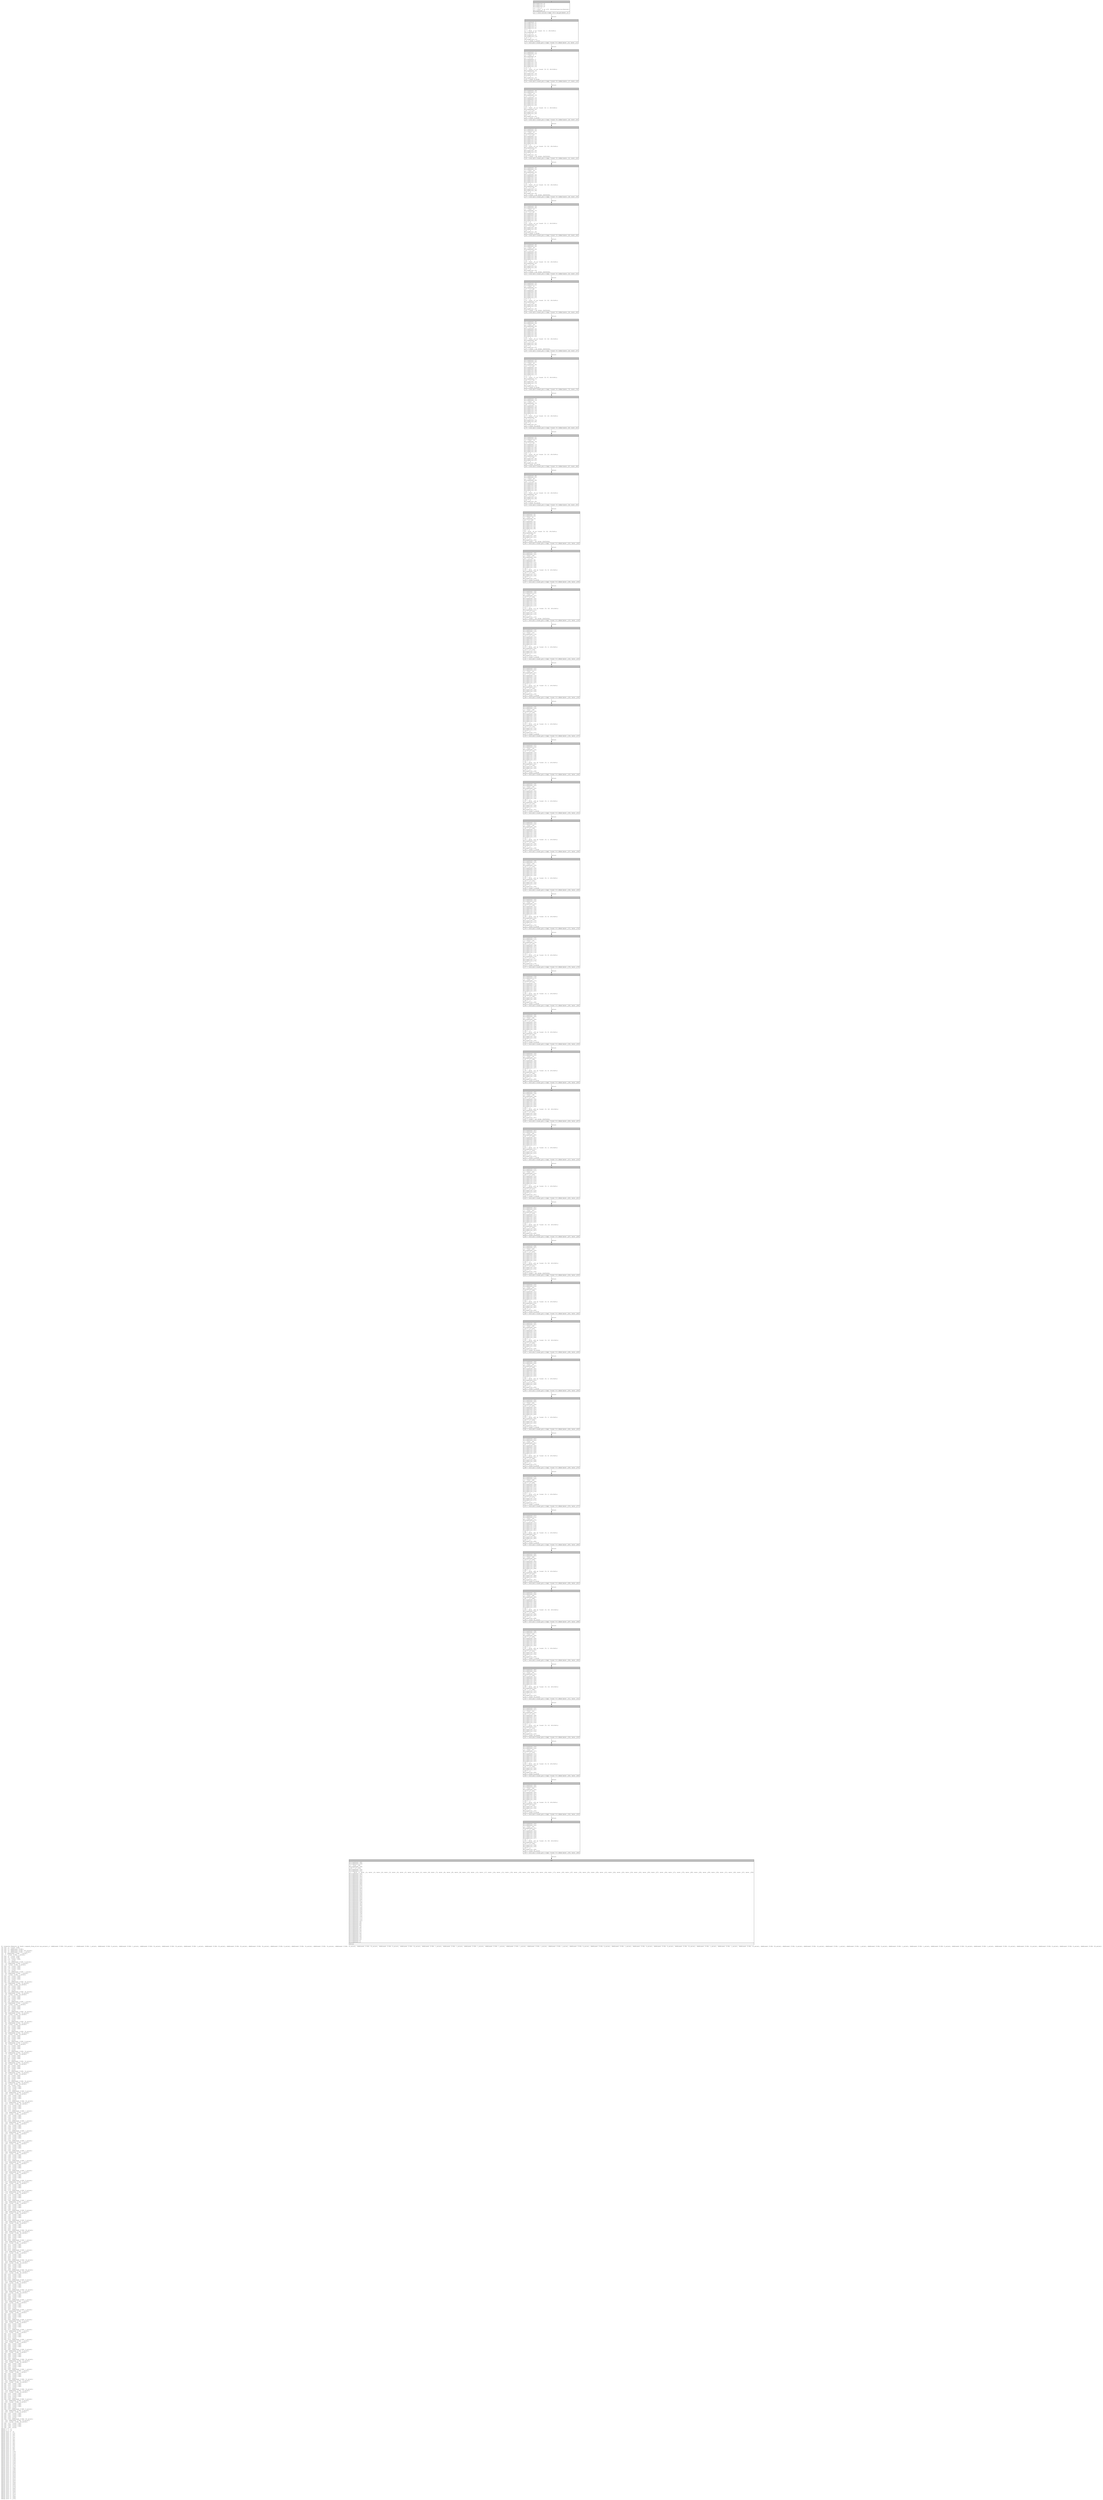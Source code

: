 digraph Mir_0_2550 {
    graph [fontname="Courier, monospace"];
    node [fontname="Courier, monospace"];
    edge [fontname="Courier, monospace"];
    label=<fn &lt;reserve::Reserve as Pack&gt;::unpack_from_slice::as_arrays(_1: &amp;ReErased [T/#0; 619_usize]) -&gt; (&amp;ReErased [T/#0; 1_usize], &amp;ReErased [T/#0; 8_usize], &amp;ReErased [T/#0; 1_usize], &amp;ReErased [T/#0; 32_usize], &amp;ReErased [T/#0; 32_usize], &amp;ReErased [T/#0; 1_usize], &amp;ReErased [T/#0; 32_usize], &amp;ReErased [T/#0; 32_usize], &amp;ReErased [T/#0; 32_usize], &amp;ReErased [T/#0; 8_usize], &amp;ReErased [T/#0; 16_usize], &amp;ReErased [T/#0; 16_usize], &amp;ReErased [T/#0; 16_usize], &amp;ReErased [T/#0; 32_usize], &amp;ReErased [T/#0; 8_usize], &amp;ReErased [T/#0; 32_usize], &amp;ReErased [T/#0; 1_usize], &amp;ReErased [T/#0; 1_usize], &amp;ReErased [T/#0; 1_usize], &amp;ReErased [T/#0; 1_usize], &amp;ReErased [T/#0; 1_usize], &amp;ReErased [T/#0; 1_usize], &amp;ReErased [T/#0; 1_usize], &amp;ReErased [T/#0; 8_usize], &amp;ReErased [T/#0; 8_usize], &amp;ReErased [T/#0; 1_usize], &amp;ReErased [T/#0; 8_usize], &amp;ReErased [T/#0; 8_usize], &amp;ReErased [T/#0; 32_usize], &amp;ReErased [T/#0; 1_usize], &amp;ReErased [T/#0; 1_usize], &amp;ReErased [T/#0; 16_usize], &amp;ReErased [T/#0; 56_usize], &amp;ReErased [T/#0; 8_usize], &amp;ReErased [T/#0; 16_usize], &amp;ReErased [T/#0; 1_usize], &amp;ReErased [T/#0; 1_usize], &amp;ReErased [T/#0; 8_usize], &amp;ReErased [T/#0; 1_usize], &amp;ReErased [T/#0; 1_usize], &amp;ReErased [T/#0; 8_usize], &amp;ReErased [T/#0; 32_usize], &amp;ReErased [T/#0; 1_usize], &amp;ReErased [T/#0; 16_usize], &amp;ReErased [T/#0; 16_usize], &amp;ReErased [T/#0; 8_usize], &amp;ReErased [T/#0; 8_usize], &amp;ReErased [T/#0; 49_usize])<br align="left"/>let mut _2: *const T/#0;<br align="left"/>let mut _3: &amp;ReErased [T/#0];<br align="left"/>let mut _4: &amp;ReErased [T/#0; 619_usize];<br align="left"/>let mut _5: &amp;ReErased [T/#0; 1_usize];<br align="left"/>let _6: &amp;ReErased [T/#0; 1_usize];<br align="left"/>let _7: *const [T/#0; 1_usize];<br align="left"/>let mut _8: *const T/#0;<br align="left"/>let mut _9: *const T/#0;<br align="left"/>let mut _10: *const T/#0;<br align="left"/>let mut _11: isize;<br align="left"/>let mut _12: &amp;ReErased [T/#0; 8_usize];<br align="left"/>let _13: &amp;ReErased [T/#0; 8_usize];<br align="left"/>let _14: *const [T/#0; 8_usize];<br align="left"/>let mut _15: *const T/#0;<br align="left"/>let mut _16: *const T/#0;<br align="left"/>let mut _17: *const T/#0;<br align="left"/>let mut _18: isize;<br align="left"/>let mut _19: &amp;ReErased [T/#0; 1_usize];<br align="left"/>let _20: &amp;ReErased [T/#0; 1_usize];<br align="left"/>let _21: *const [T/#0; 1_usize];<br align="left"/>let mut _22: *const T/#0;<br align="left"/>let mut _23: *const T/#0;<br align="left"/>let mut _24: *const T/#0;<br align="left"/>let mut _25: isize;<br align="left"/>let mut _26: &amp;ReErased [T/#0; 32_usize];<br align="left"/>let _27: &amp;ReErased [T/#0; 32_usize];<br align="left"/>let _28: *const [T/#0; 32_usize];<br align="left"/>let mut _29: *const T/#0;<br align="left"/>let mut _30: *const T/#0;<br align="left"/>let mut _31: *const T/#0;<br align="left"/>let mut _32: isize;<br align="left"/>let mut _33: &amp;ReErased [T/#0; 32_usize];<br align="left"/>let _34: &amp;ReErased [T/#0; 32_usize];<br align="left"/>let _35: *const [T/#0; 32_usize];<br align="left"/>let mut _36: *const T/#0;<br align="left"/>let mut _37: *const T/#0;<br align="left"/>let mut _38: *const T/#0;<br align="left"/>let mut _39: isize;<br align="left"/>let mut _40: &amp;ReErased [T/#0; 1_usize];<br align="left"/>let _41: &amp;ReErased [T/#0; 1_usize];<br align="left"/>let _42: *const [T/#0; 1_usize];<br align="left"/>let mut _43: *const T/#0;<br align="left"/>let mut _44: *const T/#0;<br align="left"/>let mut _45: *const T/#0;<br align="left"/>let mut _46: isize;<br align="left"/>let mut _47: &amp;ReErased [T/#0; 32_usize];<br align="left"/>let _48: &amp;ReErased [T/#0; 32_usize];<br align="left"/>let _49: *const [T/#0; 32_usize];<br align="left"/>let mut _50: *const T/#0;<br align="left"/>let mut _51: *const T/#0;<br align="left"/>let mut _52: *const T/#0;<br align="left"/>let mut _53: isize;<br align="left"/>let mut _54: &amp;ReErased [T/#0; 32_usize];<br align="left"/>let _55: &amp;ReErased [T/#0; 32_usize];<br align="left"/>let _56: *const [T/#0; 32_usize];<br align="left"/>let mut _57: *const T/#0;<br align="left"/>let mut _58: *const T/#0;<br align="left"/>let mut _59: *const T/#0;<br align="left"/>let mut _60: isize;<br align="left"/>let mut _61: &amp;ReErased [T/#0; 32_usize];<br align="left"/>let _62: &amp;ReErased [T/#0; 32_usize];<br align="left"/>let _63: *const [T/#0; 32_usize];<br align="left"/>let mut _64: *const T/#0;<br align="left"/>let mut _65: *const T/#0;<br align="left"/>let mut _66: *const T/#0;<br align="left"/>let mut _67: isize;<br align="left"/>let mut _68: &amp;ReErased [T/#0; 8_usize];<br align="left"/>let _69: &amp;ReErased [T/#0; 8_usize];<br align="left"/>let _70: *const [T/#0; 8_usize];<br align="left"/>let mut _71: *const T/#0;<br align="left"/>let mut _72: *const T/#0;<br align="left"/>let mut _73: *const T/#0;<br align="left"/>let mut _74: isize;<br align="left"/>let mut _75: &amp;ReErased [T/#0; 16_usize];<br align="left"/>let _76: &amp;ReErased [T/#0; 16_usize];<br align="left"/>let _77: *const [T/#0; 16_usize];<br align="left"/>let mut _78: *const T/#0;<br align="left"/>let mut _79: *const T/#0;<br align="left"/>let mut _80: *const T/#0;<br align="left"/>let mut _81: isize;<br align="left"/>let mut _82: &amp;ReErased [T/#0; 16_usize];<br align="left"/>let _83: &amp;ReErased [T/#0; 16_usize];<br align="left"/>let _84: *const [T/#0; 16_usize];<br align="left"/>let mut _85: *const T/#0;<br align="left"/>let mut _86: *const T/#0;<br align="left"/>let mut _87: *const T/#0;<br align="left"/>let mut _88: isize;<br align="left"/>let mut _89: &amp;ReErased [T/#0; 16_usize];<br align="left"/>let _90: &amp;ReErased [T/#0; 16_usize];<br align="left"/>let _91: *const [T/#0; 16_usize];<br align="left"/>let mut _92: *const T/#0;<br align="left"/>let mut _93: *const T/#0;<br align="left"/>let mut _94: *const T/#0;<br align="left"/>let mut _95: isize;<br align="left"/>let mut _96: &amp;ReErased [T/#0; 32_usize];<br align="left"/>let _97: &amp;ReErased [T/#0; 32_usize];<br align="left"/>let _98: *const [T/#0; 32_usize];<br align="left"/>let mut _99: *const T/#0;<br align="left"/>let mut _100: *const T/#0;<br align="left"/>let mut _101: *const T/#0;<br align="left"/>let mut _102: isize;<br align="left"/>let mut _103: &amp;ReErased [T/#0; 8_usize];<br align="left"/>let _104: &amp;ReErased [T/#0; 8_usize];<br align="left"/>let _105: *const [T/#0; 8_usize];<br align="left"/>let mut _106: *const T/#0;<br align="left"/>let mut _107: *const T/#0;<br align="left"/>let mut _108: *const T/#0;<br align="left"/>let mut _109: isize;<br align="left"/>let mut _110: &amp;ReErased [T/#0; 32_usize];<br align="left"/>let _111: &amp;ReErased [T/#0; 32_usize];<br align="left"/>let _112: *const [T/#0; 32_usize];<br align="left"/>let mut _113: *const T/#0;<br align="left"/>let mut _114: *const T/#0;<br align="left"/>let mut _115: *const T/#0;<br align="left"/>let mut _116: isize;<br align="left"/>let mut _117: &amp;ReErased [T/#0; 1_usize];<br align="left"/>let _118: &amp;ReErased [T/#0; 1_usize];<br align="left"/>let _119: *const [T/#0; 1_usize];<br align="left"/>let mut _120: *const T/#0;<br align="left"/>let mut _121: *const T/#0;<br align="left"/>let mut _122: *const T/#0;<br align="left"/>let mut _123: isize;<br align="left"/>let mut _124: &amp;ReErased [T/#0; 1_usize];<br align="left"/>let _125: &amp;ReErased [T/#0; 1_usize];<br align="left"/>let _126: *const [T/#0; 1_usize];<br align="left"/>let mut _127: *const T/#0;<br align="left"/>let mut _128: *const T/#0;<br align="left"/>let mut _129: *const T/#0;<br align="left"/>let mut _130: isize;<br align="left"/>let mut _131: &amp;ReErased [T/#0; 1_usize];<br align="left"/>let _132: &amp;ReErased [T/#0; 1_usize];<br align="left"/>let _133: *const [T/#0; 1_usize];<br align="left"/>let mut _134: *const T/#0;<br align="left"/>let mut _135: *const T/#0;<br align="left"/>let mut _136: *const T/#0;<br align="left"/>let mut _137: isize;<br align="left"/>let mut _138: &amp;ReErased [T/#0; 1_usize];<br align="left"/>let _139: &amp;ReErased [T/#0; 1_usize];<br align="left"/>let _140: *const [T/#0; 1_usize];<br align="left"/>let mut _141: *const T/#0;<br align="left"/>let mut _142: *const T/#0;<br align="left"/>let mut _143: *const T/#0;<br align="left"/>let mut _144: isize;<br align="left"/>let mut _145: &amp;ReErased [T/#0; 1_usize];<br align="left"/>let _146: &amp;ReErased [T/#0; 1_usize];<br align="left"/>let _147: *const [T/#0; 1_usize];<br align="left"/>let mut _148: *const T/#0;<br align="left"/>let mut _149: *const T/#0;<br align="left"/>let mut _150: *const T/#0;<br align="left"/>let mut _151: isize;<br align="left"/>let mut _152: &amp;ReErased [T/#0; 1_usize];<br align="left"/>let _153: &amp;ReErased [T/#0; 1_usize];<br align="left"/>let _154: *const [T/#0; 1_usize];<br align="left"/>let mut _155: *const T/#0;<br align="left"/>let mut _156: *const T/#0;<br align="left"/>let mut _157: *const T/#0;<br align="left"/>let mut _158: isize;<br align="left"/>let mut _159: &amp;ReErased [T/#0; 1_usize];<br align="left"/>let _160: &amp;ReErased [T/#0; 1_usize];<br align="left"/>let _161: *const [T/#0; 1_usize];<br align="left"/>let mut _162: *const T/#0;<br align="left"/>let mut _163: *const T/#0;<br align="left"/>let mut _164: *const T/#0;<br align="left"/>let mut _165: isize;<br align="left"/>let mut _166: &amp;ReErased [T/#0; 8_usize];<br align="left"/>let _167: &amp;ReErased [T/#0; 8_usize];<br align="left"/>let _168: *const [T/#0; 8_usize];<br align="left"/>let mut _169: *const T/#0;<br align="left"/>let mut _170: *const T/#0;<br align="left"/>let mut _171: *const T/#0;<br align="left"/>let mut _172: isize;<br align="left"/>let mut _173: &amp;ReErased [T/#0; 8_usize];<br align="left"/>let _174: &amp;ReErased [T/#0; 8_usize];<br align="left"/>let _175: *const [T/#0; 8_usize];<br align="left"/>let mut _176: *const T/#0;<br align="left"/>let mut _177: *const T/#0;<br align="left"/>let mut _178: *const T/#0;<br align="left"/>let mut _179: isize;<br align="left"/>let mut _180: &amp;ReErased [T/#0; 1_usize];<br align="left"/>let _181: &amp;ReErased [T/#0; 1_usize];<br align="left"/>let _182: *const [T/#0; 1_usize];<br align="left"/>let mut _183: *const T/#0;<br align="left"/>let mut _184: *const T/#0;<br align="left"/>let mut _185: *const T/#0;<br align="left"/>let mut _186: isize;<br align="left"/>let mut _187: &amp;ReErased [T/#0; 8_usize];<br align="left"/>let _188: &amp;ReErased [T/#0; 8_usize];<br align="left"/>let _189: *const [T/#0; 8_usize];<br align="left"/>let mut _190: *const T/#0;<br align="left"/>let mut _191: *const T/#0;<br align="left"/>let mut _192: *const T/#0;<br align="left"/>let mut _193: isize;<br align="left"/>let mut _194: &amp;ReErased [T/#0; 8_usize];<br align="left"/>let _195: &amp;ReErased [T/#0; 8_usize];<br align="left"/>let _196: *const [T/#0; 8_usize];<br align="left"/>let mut _197: *const T/#0;<br align="left"/>let mut _198: *const T/#0;<br align="left"/>let mut _199: *const T/#0;<br align="left"/>let mut _200: isize;<br align="left"/>let mut _201: &amp;ReErased [T/#0; 32_usize];<br align="left"/>let _202: &amp;ReErased [T/#0; 32_usize];<br align="left"/>let _203: *const [T/#0; 32_usize];<br align="left"/>let mut _204: *const T/#0;<br align="left"/>let mut _205: *const T/#0;<br align="left"/>let mut _206: *const T/#0;<br align="left"/>let mut _207: isize;<br align="left"/>let mut _208: &amp;ReErased [T/#0; 1_usize];<br align="left"/>let _209: &amp;ReErased [T/#0; 1_usize];<br align="left"/>let _210: *const [T/#0; 1_usize];<br align="left"/>let mut _211: *const T/#0;<br align="left"/>let mut _212: *const T/#0;<br align="left"/>let mut _213: *const T/#0;<br align="left"/>let mut _214: isize;<br align="left"/>let mut _215: &amp;ReErased [T/#0; 1_usize];<br align="left"/>let _216: &amp;ReErased [T/#0; 1_usize];<br align="left"/>let _217: *const [T/#0; 1_usize];<br align="left"/>let mut _218: *const T/#0;<br align="left"/>let mut _219: *const T/#0;<br align="left"/>let mut _220: *const T/#0;<br align="left"/>let mut _221: isize;<br align="left"/>let mut _222: &amp;ReErased [T/#0; 16_usize];<br align="left"/>let _223: &amp;ReErased [T/#0; 16_usize];<br align="left"/>let _224: *const [T/#0; 16_usize];<br align="left"/>let mut _225: *const T/#0;<br align="left"/>let mut _226: *const T/#0;<br align="left"/>let mut _227: *const T/#0;<br align="left"/>let mut _228: isize;<br align="left"/>let mut _229: &amp;ReErased [T/#0; 56_usize];<br align="left"/>let _230: &amp;ReErased [T/#0; 56_usize];<br align="left"/>let _231: *const [T/#0; 56_usize];<br align="left"/>let mut _232: *const T/#0;<br align="left"/>let mut _233: *const T/#0;<br align="left"/>let mut _234: *const T/#0;<br align="left"/>let mut _235: isize;<br align="left"/>let mut _236: &amp;ReErased [T/#0; 8_usize];<br align="left"/>let _237: &amp;ReErased [T/#0; 8_usize];<br align="left"/>let _238: *const [T/#0; 8_usize];<br align="left"/>let mut _239: *const T/#0;<br align="left"/>let mut _240: *const T/#0;<br align="left"/>let mut _241: *const T/#0;<br align="left"/>let mut _242: isize;<br align="left"/>let mut _243: &amp;ReErased [T/#0; 16_usize];<br align="left"/>let _244: &amp;ReErased [T/#0; 16_usize];<br align="left"/>let _245: *const [T/#0; 16_usize];<br align="left"/>let mut _246: *const T/#0;<br align="left"/>let mut _247: *const T/#0;<br align="left"/>let mut _248: *const T/#0;<br align="left"/>let mut _249: isize;<br align="left"/>let mut _250: &amp;ReErased [T/#0; 1_usize];<br align="left"/>let _251: &amp;ReErased [T/#0; 1_usize];<br align="left"/>let _252: *const [T/#0; 1_usize];<br align="left"/>let mut _253: *const T/#0;<br align="left"/>let mut _254: *const T/#0;<br align="left"/>let mut _255: *const T/#0;<br align="left"/>let mut _256: isize;<br align="left"/>let mut _257: &amp;ReErased [T/#0; 1_usize];<br align="left"/>let _258: &amp;ReErased [T/#0; 1_usize];<br align="left"/>let _259: *const [T/#0; 1_usize];<br align="left"/>let mut _260: *const T/#0;<br align="left"/>let mut _261: *const T/#0;<br align="left"/>let mut _262: *const T/#0;<br align="left"/>let mut _263: isize;<br align="left"/>let mut _264: &amp;ReErased [T/#0; 8_usize];<br align="left"/>let _265: &amp;ReErased [T/#0; 8_usize];<br align="left"/>let _266: *const [T/#0; 8_usize];<br align="left"/>let mut _267: *const T/#0;<br align="left"/>let mut _268: *const T/#0;<br align="left"/>let mut _269: *const T/#0;<br align="left"/>let mut _270: isize;<br align="left"/>let mut _271: &amp;ReErased [T/#0; 1_usize];<br align="left"/>let _272: &amp;ReErased [T/#0; 1_usize];<br align="left"/>let _273: *const [T/#0; 1_usize];<br align="left"/>let mut _274: *const T/#0;<br align="left"/>let mut _275: *const T/#0;<br align="left"/>let mut _276: *const T/#0;<br align="left"/>let mut _277: isize;<br align="left"/>let mut _278: &amp;ReErased [T/#0; 1_usize];<br align="left"/>let _279: &amp;ReErased [T/#0; 1_usize];<br align="left"/>let _280: *const [T/#0; 1_usize];<br align="left"/>let mut _281: *const T/#0;<br align="left"/>let mut _282: *const T/#0;<br align="left"/>let mut _283: *const T/#0;<br align="left"/>let mut _284: isize;<br align="left"/>let mut _285: &amp;ReErased [T/#0; 8_usize];<br align="left"/>let _286: &amp;ReErased [T/#0; 8_usize];<br align="left"/>let _287: *const [T/#0; 8_usize];<br align="left"/>let mut _288: *const T/#0;<br align="left"/>let mut _289: *const T/#0;<br align="left"/>let mut _290: *const T/#0;<br align="left"/>let mut _291: isize;<br align="left"/>let mut _292: &amp;ReErased [T/#0; 32_usize];<br align="left"/>let _293: &amp;ReErased [T/#0; 32_usize];<br align="left"/>let _294: *const [T/#0; 32_usize];<br align="left"/>let mut _295: *const T/#0;<br align="left"/>let mut _296: *const T/#0;<br align="left"/>let mut _297: *const T/#0;<br align="left"/>let mut _298: isize;<br align="left"/>let mut _299: &amp;ReErased [T/#0; 1_usize];<br align="left"/>let _300: &amp;ReErased [T/#0; 1_usize];<br align="left"/>let _301: *const [T/#0; 1_usize];<br align="left"/>let mut _302: *const T/#0;<br align="left"/>let mut _303: *const T/#0;<br align="left"/>let mut _304: *const T/#0;<br align="left"/>let mut _305: isize;<br align="left"/>let mut _306: &amp;ReErased [T/#0; 16_usize];<br align="left"/>let _307: &amp;ReErased [T/#0; 16_usize];<br align="left"/>let _308: *const [T/#0; 16_usize];<br align="left"/>let mut _309: *const T/#0;<br align="left"/>let mut _310: *const T/#0;<br align="left"/>let mut _311: *const T/#0;<br align="left"/>let mut _312: isize;<br align="left"/>let mut _313: &amp;ReErased [T/#0; 16_usize];<br align="left"/>let _314: &amp;ReErased [T/#0; 16_usize];<br align="left"/>let _315: *const [T/#0; 16_usize];<br align="left"/>let mut _316: *const T/#0;<br align="left"/>let mut _317: *const T/#0;<br align="left"/>let mut _318: *const T/#0;<br align="left"/>let mut _319: isize;<br align="left"/>let mut _320: &amp;ReErased [T/#0; 8_usize];<br align="left"/>let _321: &amp;ReErased [T/#0; 8_usize];<br align="left"/>let _322: *const [T/#0; 8_usize];<br align="left"/>let mut _323: *const T/#0;<br align="left"/>let mut _324: *const T/#0;<br align="left"/>let mut _325: *const T/#0;<br align="left"/>let mut _326: isize;<br align="left"/>let mut _327: &amp;ReErased [T/#0; 8_usize];<br align="left"/>let _328: &amp;ReErased [T/#0; 8_usize];<br align="left"/>let _329: *const [T/#0; 8_usize];<br align="left"/>let mut _330: *const T/#0;<br align="left"/>let mut _331: *const T/#0;<br align="left"/>let mut _332: *const T/#0;<br align="left"/>let mut _333: isize;<br align="left"/>let mut _334: &amp;ReErased [T/#0; 49_usize];<br align="left"/>let _335: &amp;ReErased [T/#0; 49_usize];<br align="left"/>let _336: *const [T/#0; 49_usize];<br align="left"/>let mut _337: *const T/#0;<br align="left"/>let mut _338: *const T/#0;<br align="left"/>let mut _339: *const T/#0;<br align="left"/>let mut _340: isize;<br align="left"/>debug a =&gt; _1;<br align="left"/>debug p =&gt; _2;<br align="left"/>debug aref =&gt; _6;<br align="left"/>debug aref =&gt; _13;<br align="left"/>debug aref =&gt; _20;<br align="left"/>debug aref =&gt; _27;<br align="left"/>debug aref =&gt; _34;<br align="left"/>debug aref =&gt; _41;<br align="left"/>debug aref =&gt; _48;<br align="left"/>debug aref =&gt; _55;<br align="left"/>debug aref =&gt; _62;<br align="left"/>debug aref =&gt; _69;<br align="left"/>debug aref =&gt; _76;<br align="left"/>debug aref =&gt; _83;<br align="left"/>debug aref =&gt; _90;<br align="left"/>debug aref =&gt; _97;<br align="left"/>debug aref =&gt; _104;<br align="left"/>debug aref =&gt; _111;<br align="left"/>debug aref =&gt; _118;<br align="left"/>debug aref =&gt; _125;<br align="left"/>debug aref =&gt; _132;<br align="left"/>debug aref =&gt; _139;<br align="left"/>debug aref =&gt; _146;<br align="left"/>debug aref =&gt; _153;<br align="left"/>debug aref =&gt; _160;<br align="left"/>debug aref =&gt; _167;<br align="left"/>debug aref =&gt; _174;<br align="left"/>debug aref =&gt; _181;<br align="left"/>debug aref =&gt; _188;<br align="left"/>debug aref =&gt; _195;<br align="left"/>debug aref =&gt; _202;<br align="left"/>debug aref =&gt; _209;<br align="left"/>debug aref =&gt; _216;<br align="left"/>debug aref =&gt; _223;<br align="left"/>debug aref =&gt; _230;<br align="left"/>debug aref =&gt; _237;<br align="left"/>debug aref =&gt; _244;<br align="left"/>debug aref =&gt; _251;<br align="left"/>debug aref =&gt; _258;<br align="left"/>debug aref =&gt; _265;<br align="left"/>debug aref =&gt; _272;<br align="left"/>debug aref =&gt; _279;<br align="left"/>debug aref =&gt; _286;<br align="left"/>debug aref =&gt; _293;<br align="left"/>debug aref =&gt; _300;<br align="left"/>debug aref =&gt; _307;<br align="left"/>debug aref =&gt; _314;<br align="left"/>debug aref =&gt; _321;<br align="left"/>debug aref =&gt; _328;<br align="left"/>debug aref =&gt; _335;<br align="left"/>>;
    bb0__0_2550 [shape="none", label=<<table border="0" cellborder="1" cellspacing="0"><tr><td bgcolor="gray" align="center" colspan="1">0</td></tr><tr><td align="left" balign="left">StorageLive(_2)<br/>StorageLive(_3)<br/>StorageLive(_4)<br/>_4 = &amp;(*_1)<br/>_3 = move _4 as &amp;[T] (PointerCoercion(Unsize))<br/>StorageDead(_4)<br/></td></tr><tr><td align="left">_2 = core::slice::&lt;impl [T]&gt;::as_ptr(move _3)</td></tr></table>>];
    bb1__0_2550 [shape="none", label=<<table border="0" cellborder="1" cellspacing="0"><tr><td bgcolor="gray" align="center" colspan="1">1</td></tr><tr><td align="left" balign="left">StorageDead(_3)<br/>StorageLive(_5)<br/>StorageLive(_6)<br/>StorageLive(_7)<br/>StorageLive(_8)<br/>_8 = _2<br/>_7 = move _8 as *const [T; 1] (PtrToPtr)<br/>StorageDead(_8)<br/>_6 = &amp;(*_7)<br/>StorageLive(_9)<br/>StorageLive(_10)<br/>_10 = _2<br/>StorageLive(_11)<br/>_11 = const 1_isize<br/></td></tr><tr><td align="left">_9 = std::ptr::const_ptr::&lt;impl *const T&gt;::offset(move _10, move _11)</td></tr></table>>];
    bb2__0_2550 [shape="none", label=<<table border="0" cellborder="1" cellspacing="0"><tr><td bgcolor="gray" align="center" colspan="1">2</td></tr><tr><td align="left" balign="left">StorageDead(_11)<br/>StorageDead(_10)<br/>_2 = move _9<br/>StorageDead(_9)<br/>_5 = &amp;(*_6)<br/>StorageDead(_7)<br/>StorageDead(_6)<br/>StorageLive(_12)<br/>StorageLive(_13)<br/>StorageLive(_14)<br/>StorageLive(_15)<br/>_15 = _2<br/>_14 = move _15 as *const [T; 8] (PtrToPtr)<br/>StorageDead(_15)<br/>_13 = &amp;(*_14)<br/>StorageLive(_16)<br/>StorageLive(_17)<br/>_17 = _2<br/>StorageLive(_18)<br/>_18 = const 8_isize<br/></td></tr><tr><td align="left">_16 = std::ptr::const_ptr::&lt;impl *const T&gt;::offset(move _17, move _18)</td></tr></table>>];
    bb3__0_2550 [shape="none", label=<<table border="0" cellborder="1" cellspacing="0"><tr><td bgcolor="gray" align="center" colspan="1">3</td></tr><tr><td align="left" balign="left">StorageDead(_18)<br/>StorageDead(_17)<br/>_2 = move _16<br/>StorageDead(_16)<br/>_12 = &amp;(*_13)<br/>StorageDead(_14)<br/>StorageDead(_13)<br/>StorageLive(_19)<br/>StorageLive(_20)<br/>StorageLive(_21)<br/>StorageLive(_22)<br/>_22 = _2<br/>_21 = move _22 as *const [T; 1] (PtrToPtr)<br/>StorageDead(_22)<br/>_20 = &amp;(*_21)<br/>StorageLive(_23)<br/>StorageLive(_24)<br/>_24 = _2<br/>StorageLive(_25)<br/>_25 = const 1_isize<br/></td></tr><tr><td align="left">_23 = std::ptr::const_ptr::&lt;impl *const T&gt;::offset(move _24, move _25)</td></tr></table>>];
    bb4__0_2550 [shape="none", label=<<table border="0" cellborder="1" cellspacing="0"><tr><td bgcolor="gray" align="center" colspan="1">4</td></tr><tr><td align="left" balign="left">StorageDead(_25)<br/>StorageDead(_24)<br/>_2 = move _23<br/>StorageDead(_23)<br/>_19 = &amp;(*_20)<br/>StorageDead(_21)<br/>StorageDead(_20)<br/>StorageLive(_26)<br/>StorageLive(_27)<br/>StorageLive(_28)<br/>StorageLive(_29)<br/>_29 = _2<br/>_28 = move _29 as *const [T; 32] (PtrToPtr)<br/>StorageDead(_29)<br/>_27 = &amp;(*_28)<br/>StorageLive(_30)<br/>StorageLive(_31)<br/>_31 = _2<br/>StorageLive(_32)<br/>_32 = const _ as isize (IntToInt)<br/></td></tr><tr><td align="left">_30 = std::ptr::const_ptr::&lt;impl *const T&gt;::offset(move _31, move _32)</td></tr></table>>];
    bb5__0_2550 [shape="none", label=<<table border="0" cellborder="1" cellspacing="0"><tr><td bgcolor="gray" align="center" colspan="1">5</td></tr><tr><td align="left" balign="left">StorageDead(_32)<br/>StorageDead(_31)<br/>_2 = move _30<br/>StorageDead(_30)<br/>_26 = &amp;(*_27)<br/>StorageDead(_28)<br/>StorageDead(_27)<br/>StorageLive(_33)<br/>StorageLive(_34)<br/>StorageLive(_35)<br/>StorageLive(_36)<br/>_36 = _2<br/>_35 = move _36 as *const [T; 32] (PtrToPtr)<br/>StorageDead(_36)<br/>_34 = &amp;(*_35)<br/>StorageLive(_37)<br/>StorageLive(_38)<br/>_38 = _2<br/>StorageLive(_39)<br/>_39 = const _ as isize (IntToInt)<br/></td></tr><tr><td align="left">_37 = std::ptr::const_ptr::&lt;impl *const T&gt;::offset(move _38, move _39)</td></tr></table>>];
    bb6__0_2550 [shape="none", label=<<table border="0" cellborder="1" cellspacing="0"><tr><td bgcolor="gray" align="center" colspan="1">6</td></tr><tr><td align="left" balign="left">StorageDead(_39)<br/>StorageDead(_38)<br/>_2 = move _37<br/>StorageDead(_37)<br/>_33 = &amp;(*_34)<br/>StorageDead(_35)<br/>StorageDead(_34)<br/>StorageLive(_40)<br/>StorageLive(_41)<br/>StorageLive(_42)<br/>StorageLive(_43)<br/>_43 = _2<br/>_42 = move _43 as *const [T; 1] (PtrToPtr)<br/>StorageDead(_43)<br/>_41 = &amp;(*_42)<br/>StorageLive(_44)<br/>StorageLive(_45)<br/>_45 = _2<br/>StorageLive(_46)<br/>_46 = const 1_isize<br/></td></tr><tr><td align="left">_44 = std::ptr::const_ptr::&lt;impl *const T&gt;::offset(move _45, move _46)</td></tr></table>>];
    bb7__0_2550 [shape="none", label=<<table border="0" cellborder="1" cellspacing="0"><tr><td bgcolor="gray" align="center" colspan="1">7</td></tr><tr><td align="left" balign="left">StorageDead(_46)<br/>StorageDead(_45)<br/>_2 = move _44<br/>StorageDead(_44)<br/>_40 = &amp;(*_41)<br/>StorageDead(_42)<br/>StorageDead(_41)<br/>StorageLive(_47)<br/>StorageLive(_48)<br/>StorageLive(_49)<br/>StorageLive(_50)<br/>_50 = _2<br/>_49 = move _50 as *const [T; 32] (PtrToPtr)<br/>StorageDead(_50)<br/>_48 = &amp;(*_49)<br/>StorageLive(_51)<br/>StorageLive(_52)<br/>_52 = _2<br/>StorageLive(_53)<br/>_53 = const _ as isize (IntToInt)<br/></td></tr><tr><td align="left">_51 = std::ptr::const_ptr::&lt;impl *const T&gt;::offset(move _52, move _53)</td></tr></table>>];
    bb8__0_2550 [shape="none", label=<<table border="0" cellborder="1" cellspacing="0"><tr><td bgcolor="gray" align="center" colspan="1">8</td></tr><tr><td align="left" balign="left">StorageDead(_53)<br/>StorageDead(_52)<br/>_2 = move _51<br/>StorageDead(_51)<br/>_47 = &amp;(*_48)<br/>StorageDead(_49)<br/>StorageDead(_48)<br/>StorageLive(_54)<br/>StorageLive(_55)<br/>StorageLive(_56)<br/>StorageLive(_57)<br/>_57 = _2<br/>_56 = move _57 as *const [T; 32] (PtrToPtr)<br/>StorageDead(_57)<br/>_55 = &amp;(*_56)<br/>StorageLive(_58)<br/>StorageLive(_59)<br/>_59 = _2<br/>StorageLive(_60)<br/>_60 = const _ as isize (IntToInt)<br/></td></tr><tr><td align="left">_58 = std::ptr::const_ptr::&lt;impl *const T&gt;::offset(move _59, move _60)</td></tr></table>>];
    bb9__0_2550 [shape="none", label=<<table border="0" cellborder="1" cellspacing="0"><tr><td bgcolor="gray" align="center" colspan="1">9</td></tr><tr><td align="left" balign="left">StorageDead(_60)<br/>StorageDead(_59)<br/>_2 = move _58<br/>StorageDead(_58)<br/>_54 = &amp;(*_55)<br/>StorageDead(_56)<br/>StorageDead(_55)<br/>StorageLive(_61)<br/>StorageLive(_62)<br/>StorageLive(_63)<br/>StorageLive(_64)<br/>_64 = _2<br/>_63 = move _64 as *const [T; 32] (PtrToPtr)<br/>StorageDead(_64)<br/>_62 = &amp;(*_63)<br/>StorageLive(_65)<br/>StorageLive(_66)<br/>_66 = _2<br/>StorageLive(_67)<br/>_67 = const _ as isize (IntToInt)<br/></td></tr><tr><td align="left">_65 = std::ptr::const_ptr::&lt;impl *const T&gt;::offset(move _66, move _67)</td></tr></table>>];
    bb10__0_2550 [shape="none", label=<<table border="0" cellborder="1" cellspacing="0"><tr><td bgcolor="gray" align="center" colspan="1">10</td></tr><tr><td align="left" balign="left">StorageDead(_67)<br/>StorageDead(_66)<br/>_2 = move _65<br/>StorageDead(_65)<br/>_61 = &amp;(*_62)<br/>StorageDead(_63)<br/>StorageDead(_62)<br/>StorageLive(_68)<br/>StorageLive(_69)<br/>StorageLive(_70)<br/>StorageLive(_71)<br/>_71 = _2<br/>_70 = move _71 as *const [T; 8] (PtrToPtr)<br/>StorageDead(_71)<br/>_69 = &amp;(*_70)<br/>StorageLive(_72)<br/>StorageLive(_73)<br/>_73 = _2<br/>StorageLive(_74)<br/>_74 = const 8_isize<br/></td></tr><tr><td align="left">_72 = std::ptr::const_ptr::&lt;impl *const T&gt;::offset(move _73, move _74)</td></tr></table>>];
    bb11__0_2550 [shape="none", label=<<table border="0" cellborder="1" cellspacing="0"><tr><td bgcolor="gray" align="center" colspan="1">11</td></tr><tr><td align="left" balign="left">StorageDead(_74)<br/>StorageDead(_73)<br/>_2 = move _72<br/>StorageDead(_72)<br/>_68 = &amp;(*_69)<br/>StorageDead(_70)<br/>StorageDead(_69)<br/>StorageLive(_75)<br/>StorageLive(_76)<br/>StorageLive(_77)<br/>StorageLive(_78)<br/>_78 = _2<br/>_77 = move _78 as *const [T; 16] (PtrToPtr)<br/>StorageDead(_78)<br/>_76 = &amp;(*_77)<br/>StorageLive(_79)<br/>StorageLive(_80)<br/>_80 = _2<br/>StorageLive(_81)<br/>_81 = const 16_isize<br/></td></tr><tr><td align="left">_79 = std::ptr::const_ptr::&lt;impl *const T&gt;::offset(move _80, move _81)</td></tr></table>>];
    bb12__0_2550 [shape="none", label=<<table border="0" cellborder="1" cellspacing="0"><tr><td bgcolor="gray" align="center" colspan="1">12</td></tr><tr><td align="left" balign="left">StorageDead(_81)<br/>StorageDead(_80)<br/>_2 = move _79<br/>StorageDead(_79)<br/>_75 = &amp;(*_76)<br/>StorageDead(_77)<br/>StorageDead(_76)<br/>StorageLive(_82)<br/>StorageLive(_83)<br/>StorageLive(_84)<br/>StorageLive(_85)<br/>_85 = _2<br/>_84 = move _85 as *const [T; 16] (PtrToPtr)<br/>StorageDead(_85)<br/>_83 = &amp;(*_84)<br/>StorageLive(_86)<br/>StorageLive(_87)<br/>_87 = _2<br/>StorageLive(_88)<br/>_88 = const 16_isize<br/></td></tr><tr><td align="left">_86 = std::ptr::const_ptr::&lt;impl *const T&gt;::offset(move _87, move _88)</td></tr></table>>];
    bb13__0_2550 [shape="none", label=<<table border="0" cellborder="1" cellspacing="0"><tr><td bgcolor="gray" align="center" colspan="1">13</td></tr><tr><td align="left" balign="left">StorageDead(_88)<br/>StorageDead(_87)<br/>_2 = move _86<br/>StorageDead(_86)<br/>_82 = &amp;(*_83)<br/>StorageDead(_84)<br/>StorageDead(_83)<br/>StorageLive(_89)<br/>StorageLive(_90)<br/>StorageLive(_91)<br/>StorageLive(_92)<br/>_92 = _2<br/>_91 = move _92 as *const [T; 16] (PtrToPtr)<br/>StorageDead(_92)<br/>_90 = &amp;(*_91)<br/>StorageLive(_93)<br/>StorageLive(_94)<br/>_94 = _2<br/>StorageLive(_95)<br/>_95 = const 16_isize<br/></td></tr><tr><td align="left">_93 = std::ptr::const_ptr::&lt;impl *const T&gt;::offset(move _94, move _95)</td></tr></table>>];
    bb14__0_2550 [shape="none", label=<<table border="0" cellborder="1" cellspacing="0"><tr><td bgcolor="gray" align="center" colspan="1">14</td></tr><tr><td align="left" balign="left">StorageDead(_95)<br/>StorageDead(_94)<br/>_2 = move _93<br/>StorageDead(_93)<br/>_89 = &amp;(*_90)<br/>StorageDead(_91)<br/>StorageDead(_90)<br/>StorageLive(_96)<br/>StorageLive(_97)<br/>StorageLive(_98)<br/>StorageLive(_99)<br/>_99 = _2<br/>_98 = move _99 as *const [T; 32] (PtrToPtr)<br/>StorageDead(_99)<br/>_97 = &amp;(*_98)<br/>StorageLive(_100)<br/>StorageLive(_101)<br/>_101 = _2<br/>StorageLive(_102)<br/>_102 = const _ as isize (IntToInt)<br/></td></tr><tr><td align="left">_100 = std::ptr::const_ptr::&lt;impl *const T&gt;::offset(move _101, move _102)</td></tr></table>>];
    bb15__0_2550 [shape="none", label=<<table border="0" cellborder="1" cellspacing="0"><tr><td bgcolor="gray" align="center" colspan="1">15</td></tr><tr><td align="left" balign="left">StorageDead(_102)<br/>StorageDead(_101)<br/>_2 = move _100<br/>StorageDead(_100)<br/>_96 = &amp;(*_97)<br/>StorageDead(_98)<br/>StorageDead(_97)<br/>StorageLive(_103)<br/>StorageLive(_104)<br/>StorageLive(_105)<br/>StorageLive(_106)<br/>_106 = _2<br/>_105 = move _106 as *const [T; 8] (PtrToPtr)<br/>StorageDead(_106)<br/>_104 = &amp;(*_105)<br/>StorageLive(_107)<br/>StorageLive(_108)<br/>_108 = _2<br/>StorageLive(_109)<br/>_109 = const 8_isize<br/></td></tr><tr><td align="left">_107 = std::ptr::const_ptr::&lt;impl *const T&gt;::offset(move _108, move _109)</td></tr></table>>];
    bb16__0_2550 [shape="none", label=<<table border="0" cellborder="1" cellspacing="0"><tr><td bgcolor="gray" align="center" colspan="1">16</td></tr><tr><td align="left" balign="left">StorageDead(_109)<br/>StorageDead(_108)<br/>_2 = move _107<br/>StorageDead(_107)<br/>_103 = &amp;(*_104)<br/>StorageDead(_105)<br/>StorageDead(_104)<br/>StorageLive(_110)<br/>StorageLive(_111)<br/>StorageLive(_112)<br/>StorageLive(_113)<br/>_113 = _2<br/>_112 = move _113 as *const [T; 32] (PtrToPtr)<br/>StorageDead(_113)<br/>_111 = &amp;(*_112)<br/>StorageLive(_114)<br/>StorageLive(_115)<br/>_115 = _2<br/>StorageLive(_116)<br/>_116 = const _ as isize (IntToInt)<br/></td></tr><tr><td align="left">_114 = std::ptr::const_ptr::&lt;impl *const T&gt;::offset(move _115, move _116)</td></tr></table>>];
    bb17__0_2550 [shape="none", label=<<table border="0" cellborder="1" cellspacing="0"><tr><td bgcolor="gray" align="center" colspan="1">17</td></tr><tr><td align="left" balign="left">StorageDead(_116)<br/>StorageDead(_115)<br/>_2 = move _114<br/>StorageDead(_114)<br/>_110 = &amp;(*_111)<br/>StorageDead(_112)<br/>StorageDead(_111)<br/>StorageLive(_117)<br/>StorageLive(_118)<br/>StorageLive(_119)<br/>StorageLive(_120)<br/>_120 = _2<br/>_119 = move _120 as *const [T; 1] (PtrToPtr)<br/>StorageDead(_120)<br/>_118 = &amp;(*_119)<br/>StorageLive(_121)<br/>StorageLive(_122)<br/>_122 = _2<br/>StorageLive(_123)<br/>_123 = const 1_isize<br/></td></tr><tr><td align="left">_121 = std::ptr::const_ptr::&lt;impl *const T&gt;::offset(move _122, move _123)</td></tr></table>>];
    bb18__0_2550 [shape="none", label=<<table border="0" cellborder="1" cellspacing="0"><tr><td bgcolor="gray" align="center" colspan="1">18</td></tr><tr><td align="left" balign="left">StorageDead(_123)<br/>StorageDead(_122)<br/>_2 = move _121<br/>StorageDead(_121)<br/>_117 = &amp;(*_118)<br/>StorageDead(_119)<br/>StorageDead(_118)<br/>StorageLive(_124)<br/>StorageLive(_125)<br/>StorageLive(_126)<br/>StorageLive(_127)<br/>_127 = _2<br/>_126 = move _127 as *const [T; 1] (PtrToPtr)<br/>StorageDead(_127)<br/>_125 = &amp;(*_126)<br/>StorageLive(_128)<br/>StorageLive(_129)<br/>_129 = _2<br/>StorageLive(_130)<br/>_130 = const 1_isize<br/></td></tr><tr><td align="left">_128 = std::ptr::const_ptr::&lt;impl *const T&gt;::offset(move _129, move _130)</td></tr></table>>];
    bb19__0_2550 [shape="none", label=<<table border="0" cellborder="1" cellspacing="0"><tr><td bgcolor="gray" align="center" colspan="1">19</td></tr><tr><td align="left" balign="left">StorageDead(_130)<br/>StorageDead(_129)<br/>_2 = move _128<br/>StorageDead(_128)<br/>_124 = &amp;(*_125)<br/>StorageDead(_126)<br/>StorageDead(_125)<br/>StorageLive(_131)<br/>StorageLive(_132)<br/>StorageLive(_133)<br/>StorageLive(_134)<br/>_134 = _2<br/>_133 = move _134 as *const [T; 1] (PtrToPtr)<br/>StorageDead(_134)<br/>_132 = &amp;(*_133)<br/>StorageLive(_135)<br/>StorageLive(_136)<br/>_136 = _2<br/>StorageLive(_137)<br/>_137 = const 1_isize<br/></td></tr><tr><td align="left">_135 = std::ptr::const_ptr::&lt;impl *const T&gt;::offset(move _136, move _137)</td></tr></table>>];
    bb20__0_2550 [shape="none", label=<<table border="0" cellborder="1" cellspacing="0"><tr><td bgcolor="gray" align="center" colspan="1">20</td></tr><tr><td align="left" balign="left">StorageDead(_137)<br/>StorageDead(_136)<br/>_2 = move _135<br/>StorageDead(_135)<br/>_131 = &amp;(*_132)<br/>StorageDead(_133)<br/>StorageDead(_132)<br/>StorageLive(_138)<br/>StorageLive(_139)<br/>StorageLive(_140)<br/>StorageLive(_141)<br/>_141 = _2<br/>_140 = move _141 as *const [T; 1] (PtrToPtr)<br/>StorageDead(_141)<br/>_139 = &amp;(*_140)<br/>StorageLive(_142)<br/>StorageLive(_143)<br/>_143 = _2<br/>StorageLive(_144)<br/>_144 = const 1_isize<br/></td></tr><tr><td align="left">_142 = std::ptr::const_ptr::&lt;impl *const T&gt;::offset(move _143, move _144)</td></tr></table>>];
    bb21__0_2550 [shape="none", label=<<table border="0" cellborder="1" cellspacing="0"><tr><td bgcolor="gray" align="center" colspan="1">21</td></tr><tr><td align="left" balign="left">StorageDead(_144)<br/>StorageDead(_143)<br/>_2 = move _142<br/>StorageDead(_142)<br/>_138 = &amp;(*_139)<br/>StorageDead(_140)<br/>StorageDead(_139)<br/>StorageLive(_145)<br/>StorageLive(_146)<br/>StorageLive(_147)<br/>StorageLive(_148)<br/>_148 = _2<br/>_147 = move _148 as *const [T; 1] (PtrToPtr)<br/>StorageDead(_148)<br/>_146 = &amp;(*_147)<br/>StorageLive(_149)<br/>StorageLive(_150)<br/>_150 = _2<br/>StorageLive(_151)<br/>_151 = const 1_isize<br/></td></tr><tr><td align="left">_149 = std::ptr::const_ptr::&lt;impl *const T&gt;::offset(move _150, move _151)</td></tr></table>>];
    bb22__0_2550 [shape="none", label=<<table border="0" cellborder="1" cellspacing="0"><tr><td bgcolor="gray" align="center" colspan="1">22</td></tr><tr><td align="left" balign="left">StorageDead(_151)<br/>StorageDead(_150)<br/>_2 = move _149<br/>StorageDead(_149)<br/>_145 = &amp;(*_146)<br/>StorageDead(_147)<br/>StorageDead(_146)<br/>StorageLive(_152)<br/>StorageLive(_153)<br/>StorageLive(_154)<br/>StorageLive(_155)<br/>_155 = _2<br/>_154 = move _155 as *const [T; 1] (PtrToPtr)<br/>StorageDead(_155)<br/>_153 = &amp;(*_154)<br/>StorageLive(_156)<br/>StorageLive(_157)<br/>_157 = _2<br/>StorageLive(_158)<br/>_158 = const 1_isize<br/></td></tr><tr><td align="left">_156 = std::ptr::const_ptr::&lt;impl *const T&gt;::offset(move _157, move _158)</td></tr></table>>];
    bb23__0_2550 [shape="none", label=<<table border="0" cellborder="1" cellspacing="0"><tr><td bgcolor="gray" align="center" colspan="1">23</td></tr><tr><td align="left" balign="left">StorageDead(_158)<br/>StorageDead(_157)<br/>_2 = move _156<br/>StorageDead(_156)<br/>_152 = &amp;(*_153)<br/>StorageDead(_154)<br/>StorageDead(_153)<br/>StorageLive(_159)<br/>StorageLive(_160)<br/>StorageLive(_161)<br/>StorageLive(_162)<br/>_162 = _2<br/>_161 = move _162 as *const [T; 1] (PtrToPtr)<br/>StorageDead(_162)<br/>_160 = &amp;(*_161)<br/>StorageLive(_163)<br/>StorageLive(_164)<br/>_164 = _2<br/>StorageLive(_165)<br/>_165 = const 1_isize<br/></td></tr><tr><td align="left">_163 = std::ptr::const_ptr::&lt;impl *const T&gt;::offset(move _164, move _165)</td></tr></table>>];
    bb24__0_2550 [shape="none", label=<<table border="0" cellborder="1" cellspacing="0"><tr><td bgcolor="gray" align="center" colspan="1">24</td></tr><tr><td align="left" balign="left">StorageDead(_165)<br/>StorageDead(_164)<br/>_2 = move _163<br/>StorageDead(_163)<br/>_159 = &amp;(*_160)<br/>StorageDead(_161)<br/>StorageDead(_160)<br/>StorageLive(_166)<br/>StorageLive(_167)<br/>StorageLive(_168)<br/>StorageLive(_169)<br/>_169 = _2<br/>_168 = move _169 as *const [T; 8] (PtrToPtr)<br/>StorageDead(_169)<br/>_167 = &amp;(*_168)<br/>StorageLive(_170)<br/>StorageLive(_171)<br/>_171 = _2<br/>StorageLive(_172)<br/>_172 = const 8_isize<br/></td></tr><tr><td align="left">_170 = std::ptr::const_ptr::&lt;impl *const T&gt;::offset(move _171, move _172)</td></tr></table>>];
    bb25__0_2550 [shape="none", label=<<table border="0" cellborder="1" cellspacing="0"><tr><td bgcolor="gray" align="center" colspan="1">25</td></tr><tr><td align="left" balign="left">StorageDead(_172)<br/>StorageDead(_171)<br/>_2 = move _170<br/>StorageDead(_170)<br/>_166 = &amp;(*_167)<br/>StorageDead(_168)<br/>StorageDead(_167)<br/>StorageLive(_173)<br/>StorageLive(_174)<br/>StorageLive(_175)<br/>StorageLive(_176)<br/>_176 = _2<br/>_175 = move _176 as *const [T; 8] (PtrToPtr)<br/>StorageDead(_176)<br/>_174 = &amp;(*_175)<br/>StorageLive(_177)<br/>StorageLive(_178)<br/>_178 = _2<br/>StorageLive(_179)<br/>_179 = const 8_isize<br/></td></tr><tr><td align="left">_177 = std::ptr::const_ptr::&lt;impl *const T&gt;::offset(move _178, move _179)</td></tr></table>>];
    bb26__0_2550 [shape="none", label=<<table border="0" cellborder="1" cellspacing="0"><tr><td bgcolor="gray" align="center" colspan="1">26</td></tr><tr><td align="left" balign="left">StorageDead(_179)<br/>StorageDead(_178)<br/>_2 = move _177<br/>StorageDead(_177)<br/>_173 = &amp;(*_174)<br/>StorageDead(_175)<br/>StorageDead(_174)<br/>StorageLive(_180)<br/>StorageLive(_181)<br/>StorageLive(_182)<br/>StorageLive(_183)<br/>_183 = _2<br/>_182 = move _183 as *const [T; 1] (PtrToPtr)<br/>StorageDead(_183)<br/>_181 = &amp;(*_182)<br/>StorageLive(_184)<br/>StorageLive(_185)<br/>_185 = _2<br/>StorageLive(_186)<br/>_186 = const 1_isize<br/></td></tr><tr><td align="left">_184 = std::ptr::const_ptr::&lt;impl *const T&gt;::offset(move _185, move _186)</td></tr></table>>];
    bb27__0_2550 [shape="none", label=<<table border="0" cellborder="1" cellspacing="0"><tr><td bgcolor="gray" align="center" colspan="1">27</td></tr><tr><td align="left" balign="left">StorageDead(_186)<br/>StorageDead(_185)<br/>_2 = move _184<br/>StorageDead(_184)<br/>_180 = &amp;(*_181)<br/>StorageDead(_182)<br/>StorageDead(_181)<br/>StorageLive(_187)<br/>StorageLive(_188)<br/>StorageLive(_189)<br/>StorageLive(_190)<br/>_190 = _2<br/>_189 = move _190 as *const [T; 8] (PtrToPtr)<br/>StorageDead(_190)<br/>_188 = &amp;(*_189)<br/>StorageLive(_191)<br/>StorageLive(_192)<br/>_192 = _2<br/>StorageLive(_193)<br/>_193 = const 8_isize<br/></td></tr><tr><td align="left">_191 = std::ptr::const_ptr::&lt;impl *const T&gt;::offset(move _192, move _193)</td></tr></table>>];
    bb28__0_2550 [shape="none", label=<<table border="0" cellborder="1" cellspacing="0"><tr><td bgcolor="gray" align="center" colspan="1">28</td></tr><tr><td align="left" balign="left">StorageDead(_193)<br/>StorageDead(_192)<br/>_2 = move _191<br/>StorageDead(_191)<br/>_187 = &amp;(*_188)<br/>StorageDead(_189)<br/>StorageDead(_188)<br/>StorageLive(_194)<br/>StorageLive(_195)<br/>StorageLive(_196)<br/>StorageLive(_197)<br/>_197 = _2<br/>_196 = move _197 as *const [T; 8] (PtrToPtr)<br/>StorageDead(_197)<br/>_195 = &amp;(*_196)<br/>StorageLive(_198)<br/>StorageLive(_199)<br/>_199 = _2<br/>StorageLive(_200)<br/>_200 = const 8_isize<br/></td></tr><tr><td align="left">_198 = std::ptr::const_ptr::&lt;impl *const T&gt;::offset(move _199, move _200)</td></tr></table>>];
    bb29__0_2550 [shape="none", label=<<table border="0" cellborder="1" cellspacing="0"><tr><td bgcolor="gray" align="center" colspan="1">29</td></tr><tr><td align="left" balign="left">StorageDead(_200)<br/>StorageDead(_199)<br/>_2 = move _198<br/>StorageDead(_198)<br/>_194 = &amp;(*_195)<br/>StorageDead(_196)<br/>StorageDead(_195)<br/>StorageLive(_201)<br/>StorageLive(_202)<br/>StorageLive(_203)<br/>StorageLive(_204)<br/>_204 = _2<br/>_203 = move _204 as *const [T; 32] (PtrToPtr)<br/>StorageDead(_204)<br/>_202 = &amp;(*_203)<br/>StorageLive(_205)<br/>StorageLive(_206)<br/>_206 = _2<br/>StorageLive(_207)<br/>_207 = const _ as isize (IntToInt)<br/></td></tr><tr><td align="left">_205 = std::ptr::const_ptr::&lt;impl *const T&gt;::offset(move _206, move _207)</td></tr></table>>];
    bb30__0_2550 [shape="none", label=<<table border="0" cellborder="1" cellspacing="0"><tr><td bgcolor="gray" align="center" colspan="1">30</td></tr><tr><td align="left" balign="left">StorageDead(_207)<br/>StorageDead(_206)<br/>_2 = move _205<br/>StorageDead(_205)<br/>_201 = &amp;(*_202)<br/>StorageDead(_203)<br/>StorageDead(_202)<br/>StorageLive(_208)<br/>StorageLive(_209)<br/>StorageLive(_210)<br/>StorageLive(_211)<br/>_211 = _2<br/>_210 = move _211 as *const [T; 1] (PtrToPtr)<br/>StorageDead(_211)<br/>_209 = &amp;(*_210)<br/>StorageLive(_212)<br/>StorageLive(_213)<br/>_213 = _2<br/>StorageLive(_214)<br/>_214 = const 1_isize<br/></td></tr><tr><td align="left">_212 = std::ptr::const_ptr::&lt;impl *const T&gt;::offset(move _213, move _214)</td></tr></table>>];
    bb31__0_2550 [shape="none", label=<<table border="0" cellborder="1" cellspacing="0"><tr><td bgcolor="gray" align="center" colspan="1">31</td></tr><tr><td align="left" balign="left">StorageDead(_214)<br/>StorageDead(_213)<br/>_2 = move _212<br/>StorageDead(_212)<br/>_208 = &amp;(*_209)<br/>StorageDead(_210)<br/>StorageDead(_209)<br/>StorageLive(_215)<br/>StorageLive(_216)<br/>StorageLive(_217)<br/>StorageLive(_218)<br/>_218 = _2<br/>_217 = move _218 as *const [T; 1] (PtrToPtr)<br/>StorageDead(_218)<br/>_216 = &amp;(*_217)<br/>StorageLive(_219)<br/>StorageLive(_220)<br/>_220 = _2<br/>StorageLive(_221)<br/>_221 = const 1_isize<br/></td></tr><tr><td align="left">_219 = std::ptr::const_ptr::&lt;impl *const T&gt;::offset(move _220, move _221)</td></tr></table>>];
    bb32__0_2550 [shape="none", label=<<table border="0" cellborder="1" cellspacing="0"><tr><td bgcolor="gray" align="center" colspan="1">32</td></tr><tr><td align="left" balign="left">StorageDead(_221)<br/>StorageDead(_220)<br/>_2 = move _219<br/>StorageDead(_219)<br/>_215 = &amp;(*_216)<br/>StorageDead(_217)<br/>StorageDead(_216)<br/>StorageLive(_222)<br/>StorageLive(_223)<br/>StorageLive(_224)<br/>StorageLive(_225)<br/>_225 = _2<br/>_224 = move _225 as *const [T; 16] (PtrToPtr)<br/>StorageDead(_225)<br/>_223 = &amp;(*_224)<br/>StorageLive(_226)<br/>StorageLive(_227)<br/>_227 = _2<br/>StorageLive(_228)<br/>_228 = const 16_isize<br/></td></tr><tr><td align="left">_226 = std::ptr::const_ptr::&lt;impl *const T&gt;::offset(move _227, move _228)</td></tr></table>>];
    bb33__0_2550 [shape="none", label=<<table border="0" cellborder="1" cellspacing="0"><tr><td bgcolor="gray" align="center" colspan="1">33</td></tr><tr><td align="left" balign="left">StorageDead(_228)<br/>StorageDead(_227)<br/>_2 = move _226<br/>StorageDead(_226)<br/>_222 = &amp;(*_223)<br/>StorageDead(_224)<br/>StorageDead(_223)<br/>StorageLive(_229)<br/>StorageLive(_230)<br/>StorageLive(_231)<br/>StorageLive(_232)<br/>_232 = _2<br/>_231 = move _232 as *const [T; 56] (PtrToPtr)<br/>StorageDead(_232)<br/>_230 = &amp;(*_231)<br/>StorageLive(_233)<br/>StorageLive(_234)<br/>_234 = _2<br/>StorageLive(_235)<br/>_235 = const _ as isize (IntToInt)<br/></td></tr><tr><td align="left">_233 = std::ptr::const_ptr::&lt;impl *const T&gt;::offset(move _234, move _235)</td></tr></table>>];
    bb34__0_2550 [shape="none", label=<<table border="0" cellborder="1" cellspacing="0"><tr><td bgcolor="gray" align="center" colspan="1">34</td></tr><tr><td align="left" balign="left">StorageDead(_235)<br/>StorageDead(_234)<br/>_2 = move _233<br/>StorageDead(_233)<br/>_229 = &amp;(*_230)<br/>StorageDead(_231)<br/>StorageDead(_230)<br/>StorageLive(_236)<br/>StorageLive(_237)<br/>StorageLive(_238)<br/>StorageLive(_239)<br/>_239 = _2<br/>_238 = move _239 as *const [T; 8] (PtrToPtr)<br/>StorageDead(_239)<br/>_237 = &amp;(*_238)<br/>StorageLive(_240)<br/>StorageLive(_241)<br/>_241 = _2<br/>StorageLive(_242)<br/>_242 = const 8_isize<br/></td></tr><tr><td align="left">_240 = std::ptr::const_ptr::&lt;impl *const T&gt;::offset(move _241, move _242)</td></tr></table>>];
    bb35__0_2550 [shape="none", label=<<table border="0" cellborder="1" cellspacing="0"><tr><td bgcolor="gray" align="center" colspan="1">35</td></tr><tr><td align="left" balign="left">StorageDead(_242)<br/>StorageDead(_241)<br/>_2 = move _240<br/>StorageDead(_240)<br/>_236 = &amp;(*_237)<br/>StorageDead(_238)<br/>StorageDead(_237)<br/>StorageLive(_243)<br/>StorageLive(_244)<br/>StorageLive(_245)<br/>StorageLive(_246)<br/>_246 = _2<br/>_245 = move _246 as *const [T; 16] (PtrToPtr)<br/>StorageDead(_246)<br/>_244 = &amp;(*_245)<br/>StorageLive(_247)<br/>StorageLive(_248)<br/>_248 = _2<br/>StorageLive(_249)<br/>_249 = const 16_isize<br/></td></tr><tr><td align="left">_247 = std::ptr::const_ptr::&lt;impl *const T&gt;::offset(move _248, move _249)</td></tr></table>>];
    bb36__0_2550 [shape="none", label=<<table border="0" cellborder="1" cellspacing="0"><tr><td bgcolor="gray" align="center" colspan="1">36</td></tr><tr><td align="left" balign="left">StorageDead(_249)<br/>StorageDead(_248)<br/>_2 = move _247<br/>StorageDead(_247)<br/>_243 = &amp;(*_244)<br/>StorageDead(_245)<br/>StorageDead(_244)<br/>StorageLive(_250)<br/>StorageLive(_251)<br/>StorageLive(_252)<br/>StorageLive(_253)<br/>_253 = _2<br/>_252 = move _253 as *const [T; 1] (PtrToPtr)<br/>StorageDead(_253)<br/>_251 = &amp;(*_252)<br/>StorageLive(_254)<br/>StorageLive(_255)<br/>_255 = _2<br/>StorageLive(_256)<br/>_256 = const 1_isize<br/></td></tr><tr><td align="left">_254 = std::ptr::const_ptr::&lt;impl *const T&gt;::offset(move _255, move _256)</td></tr></table>>];
    bb37__0_2550 [shape="none", label=<<table border="0" cellborder="1" cellspacing="0"><tr><td bgcolor="gray" align="center" colspan="1">37</td></tr><tr><td align="left" balign="left">StorageDead(_256)<br/>StorageDead(_255)<br/>_2 = move _254<br/>StorageDead(_254)<br/>_250 = &amp;(*_251)<br/>StorageDead(_252)<br/>StorageDead(_251)<br/>StorageLive(_257)<br/>StorageLive(_258)<br/>StorageLive(_259)<br/>StorageLive(_260)<br/>_260 = _2<br/>_259 = move _260 as *const [T; 1] (PtrToPtr)<br/>StorageDead(_260)<br/>_258 = &amp;(*_259)<br/>StorageLive(_261)<br/>StorageLive(_262)<br/>_262 = _2<br/>StorageLive(_263)<br/>_263 = const 1_isize<br/></td></tr><tr><td align="left">_261 = std::ptr::const_ptr::&lt;impl *const T&gt;::offset(move _262, move _263)</td></tr></table>>];
    bb38__0_2550 [shape="none", label=<<table border="0" cellborder="1" cellspacing="0"><tr><td bgcolor="gray" align="center" colspan="1">38</td></tr><tr><td align="left" balign="left">StorageDead(_263)<br/>StorageDead(_262)<br/>_2 = move _261<br/>StorageDead(_261)<br/>_257 = &amp;(*_258)<br/>StorageDead(_259)<br/>StorageDead(_258)<br/>StorageLive(_264)<br/>StorageLive(_265)<br/>StorageLive(_266)<br/>StorageLive(_267)<br/>_267 = _2<br/>_266 = move _267 as *const [T; 8] (PtrToPtr)<br/>StorageDead(_267)<br/>_265 = &amp;(*_266)<br/>StorageLive(_268)<br/>StorageLive(_269)<br/>_269 = _2<br/>StorageLive(_270)<br/>_270 = const 8_isize<br/></td></tr><tr><td align="left">_268 = std::ptr::const_ptr::&lt;impl *const T&gt;::offset(move _269, move _270)</td></tr></table>>];
    bb39__0_2550 [shape="none", label=<<table border="0" cellborder="1" cellspacing="0"><tr><td bgcolor="gray" align="center" colspan="1">39</td></tr><tr><td align="left" balign="left">StorageDead(_270)<br/>StorageDead(_269)<br/>_2 = move _268<br/>StorageDead(_268)<br/>_264 = &amp;(*_265)<br/>StorageDead(_266)<br/>StorageDead(_265)<br/>StorageLive(_271)<br/>StorageLive(_272)<br/>StorageLive(_273)<br/>StorageLive(_274)<br/>_274 = _2<br/>_273 = move _274 as *const [T; 1] (PtrToPtr)<br/>StorageDead(_274)<br/>_272 = &amp;(*_273)<br/>StorageLive(_275)<br/>StorageLive(_276)<br/>_276 = _2<br/>StorageLive(_277)<br/>_277 = const 1_isize<br/></td></tr><tr><td align="left">_275 = std::ptr::const_ptr::&lt;impl *const T&gt;::offset(move _276, move _277)</td></tr></table>>];
    bb40__0_2550 [shape="none", label=<<table border="0" cellborder="1" cellspacing="0"><tr><td bgcolor="gray" align="center" colspan="1">40</td></tr><tr><td align="left" balign="left">StorageDead(_277)<br/>StorageDead(_276)<br/>_2 = move _275<br/>StorageDead(_275)<br/>_271 = &amp;(*_272)<br/>StorageDead(_273)<br/>StorageDead(_272)<br/>StorageLive(_278)<br/>StorageLive(_279)<br/>StorageLive(_280)<br/>StorageLive(_281)<br/>_281 = _2<br/>_280 = move _281 as *const [T; 1] (PtrToPtr)<br/>StorageDead(_281)<br/>_279 = &amp;(*_280)<br/>StorageLive(_282)<br/>StorageLive(_283)<br/>_283 = _2<br/>StorageLive(_284)<br/>_284 = const 1_isize<br/></td></tr><tr><td align="left">_282 = std::ptr::const_ptr::&lt;impl *const T&gt;::offset(move _283, move _284)</td></tr></table>>];
    bb41__0_2550 [shape="none", label=<<table border="0" cellborder="1" cellspacing="0"><tr><td bgcolor="gray" align="center" colspan="1">41</td></tr><tr><td align="left" balign="left">StorageDead(_284)<br/>StorageDead(_283)<br/>_2 = move _282<br/>StorageDead(_282)<br/>_278 = &amp;(*_279)<br/>StorageDead(_280)<br/>StorageDead(_279)<br/>StorageLive(_285)<br/>StorageLive(_286)<br/>StorageLive(_287)<br/>StorageLive(_288)<br/>_288 = _2<br/>_287 = move _288 as *const [T; 8] (PtrToPtr)<br/>StorageDead(_288)<br/>_286 = &amp;(*_287)<br/>StorageLive(_289)<br/>StorageLive(_290)<br/>_290 = _2<br/>StorageLive(_291)<br/>_291 = const 8_isize<br/></td></tr><tr><td align="left">_289 = std::ptr::const_ptr::&lt;impl *const T&gt;::offset(move _290, move _291)</td></tr></table>>];
    bb42__0_2550 [shape="none", label=<<table border="0" cellborder="1" cellspacing="0"><tr><td bgcolor="gray" align="center" colspan="1">42</td></tr><tr><td align="left" balign="left">StorageDead(_291)<br/>StorageDead(_290)<br/>_2 = move _289<br/>StorageDead(_289)<br/>_285 = &amp;(*_286)<br/>StorageDead(_287)<br/>StorageDead(_286)<br/>StorageLive(_292)<br/>StorageLive(_293)<br/>StorageLive(_294)<br/>StorageLive(_295)<br/>_295 = _2<br/>_294 = move _295 as *const [T; 32] (PtrToPtr)<br/>StorageDead(_295)<br/>_293 = &amp;(*_294)<br/>StorageLive(_296)<br/>StorageLive(_297)<br/>_297 = _2<br/>StorageLive(_298)<br/>_298 = const 32_isize<br/></td></tr><tr><td align="left">_296 = std::ptr::const_ptr::&lt;impl *const T&gt;::offset(move _297, move _298)</td></tr></table>>];
    bb43__0_2550 [shape="none", label=<<table border="0" cellborder="1" cellspacing="0"><tr><td bgcolor="gray" align="center" colspan="1">43</td></tr><tr><td align="left" balign="left">StorageDead(_298)<br/>StorageDead(_297)<br/>_2 = move _296<br/>StorageDead(_296)<br/>_292 = &amp;(*_293)<br/>StorageDead(_294)<br/>StorageDead(_293)<br/>StorageLive(_299)<br/>StorageLive(_300)<br/>StorageLive(_301)<br/>StorageLive(_302)<br/>_302 = _2<br/>_301 = move _302 as *const [T; 1] (PtrToPtr)<br/>StorageDead(_302)<br/>_300 = &amp;(*_301)<br/>StorageLive(_303)<br/>StorageLive(_304)<br/>_304 = _2<br/>StorageLive(_305)<br/>_305 = const 1_isize<br/></td></tr><tr><td align="left">_303 = std::ptr::const_ptr::&lt;impl *const T&gt;::offset(move _304, move _305)</td></tr></table>>];
    bb44__0_2550 [shape="none", label=<<table border="0" cellborder="1" cellspacing="0"><tr><td bgcolor="gray" align="center" colspan="1">44</td></tr><tr><td align="left" balign="left">StorageDead(_305)<br/>StorageDead(_304)<br/>_2 = move _303<br/>StorageDead(_303)<br/>_299 = &amp;(*_300)<br/>StorageDead(_301)<br/>StorageDead(_300)<br/>StorageLive(_306)<br/>StorageLive(_307)<br/>StorageLive(_308)<br/>StorageLive(_309)<br/>_309 = _2<br/>_308 = move _309 as *const [T; 16] (PtrToPtr)<br/>StorageDead(_309)<br/>_307 = &amp;(*_308)<br/>StorageLive(_310)<br/>StorageLive(_311)<br/>_311 = _2<br/>StorageLive(_312)<br/>_312 = const 16_isize<br/></td></tr><tr><td align="left">_310 = std::ptr::const_ptr::&lt;impl *const T&gt;::offset(move _311, move _312)</td></tr></table>>];
    bb45__0_2550 [shape="none", label=<<table border="0" cellborder="1" cellspacing="0"><tr><td bgcolor="gray" align="center" colspan="1">45</td></tr><tr><td align="left" balign="left">StorageDead(_312)<br/>StorageDead(_311)<br/>_2 = move _310<br/>StorageDead(_310)<br/>_306 = &amp;(*_307)<br/>StorageDead(_308)<br/>StorageDead(_307)<br/>StorageLive(_313)<br/>StorageLive(_314)<br/>StorageLive(_315)<br/>StorageLive(_316)<br/>_316 = _2<br/>_315 = move _316 as *const [T; 16] (PtrToPtr)<br/>StorageDead(_316)<br/>_314 = &amp;(*_315)<br/>StorageLive(_317)<br/>StorageLive(_318)<br/>_318 = _2<br/>StorageLive(_319)<br/>_319 = const 16_isize<br/></td></tr><tr><td align="left">_317 = std::ptr::const_ptr::&lt;impl *const T&gt;::offset(move _318, move _319)</td></tr></table>>];
    bb46__0_2550 [shape="none", label=<<table border="0" cellborder="1" cellspacing="0"><tr><td bgcolor="gray" align="center" colspan="1">46</td></tr><tr><td align="left" balign="left">StorageDead(_319)<br/>StorageDead(_318)<br/>_2 = move _317<br/>StorageDead(_317)<br/>_313 = &amp;(*_314)<br/>StorageDead(_315)<br/>StorageDead(_314)<br/>StorageLive(_320)<br/>StorageLive(_321)<br/>StorageLive(_322)<br/>StorageLive(_323)<br/>_323 = _2<br/>_322 = move _323 as *const [T; 8] (PtrToPtr)<br/>StorageDead(_323)<br/>_321 = &amp;(*_322)<br/>StorageLive(_324)<br/>StorageLive(_325)<br/>_325 = _2<br/>StorageLive(_326)<br/>_326 = const 8_isize<br/></td></tr><tr><td align="left">_324 = std::ptr::const_ptr::&lt;impl *const T&gt;::offset(move _325, move _326)</td></tr></table>>];
    bb47__0_2550 [shape="none", label=<<table border="0" cellborder="1" cellspacing="0"><tr><td bgcolor="gray" align="center" colspan="1">47</td></tr><tr><td align="left" balign="left">StorageDead(_326)<br/>StorageDead(_325)<br/>_2 = move _324<br/>StorageDead(_324)<br/>_320 = &amp;(*_321)<br/>StorageDead(_322)<br/>StorageDead(_321)<br/>StorageLive(_327)<br/>StorageLive(_328)<br/>StorageLive(_329)<br/>StorageLive(_330)<br/>_330 = _2<br/>_329 = move _330 as *const [T; 8] (PtrToPtr)<br/>StorageDead(_330)<br/>_328 = &amp;(*_329)<br/>StorageLive(_331)<br/>StorageLive(_332)<br/>_332 = _2<br/>StorageLive(_333)<br/>_333 = const 8_isize<br/></td></tr><tr><td align="left">_331 = std::ptr::const_ptr::&lt;impl *const T&gt;::offset(move _332, move _333)</td></tr></table>>];
    bb48__0_2550 [shape="none", label=<<table border="0" cellborder="1" cellspacing="0"><tr><td bgcolor="gray" align="center" colspan="1">48</td></tr><tr><td align="left" balign="left">StorageDead(_333)<br/>StorageDead(_332)<br/>_2 = move _331<br/>StorageDead(_331)<br/>_327 = &amp;(*_328)<br/>StorageDead(_329)<br/>StorageDead(_328)<br/>StorageLive(_334)<br/>StorageLive(_335)<br/>StorageLive(_336)<br/>StorageLive(_337)<br/>_337 = _2<br/>_336 = move _337 as *const [T; 49] (PtrToPtr)<br/>StorageDead(_337)<br/>_335 = &amp;(*_336)<br/>StorageLive(_338)<br/>StorageLive(_339)<br/>_339 = _2<br/>StorageLive(_340)<br/>_340 = const 49_isize<br/></td></tr><tr><td align="left">_338 = std::ptr::const_ptr::&lt;impl *const T&gt;::offset(move _339, move _340)</td></tr></table>>];
    bb49__0_2550 [shape="none", label=<<table border="0" cellborder="1" cellspacing="0"><tr><td bgcolor="gray" align="center" colspan="1">49</td></tr><tr><td align="left" balign="left">StorageDead(_340)<br/>StorageDead(_339)<br/>_2 = move _338<br/>StorageDead(_338)<br/>_334 = &amp;(*_335)<br/>StorageDead(_336)<br/>StorageDead(_335)<br/>_0 = (move _5, move _12, move _19, move _26, move _33, move _40, move _47, move _54, move _61, move _68, move _75, move _82, move _89, move _96, move _103, move _110, move _117, move _124, move _131, move _138, move _145, move _152, move _159, move _166, move _173, move _180, move _187, move _194, move _201, move _208, move _215, move _222, move _229, move _236, move _243, move _250, move _257, move _264, move _271, move _278, move _285, move _292, move _299, move _306, move _313, move _320, move _327, move _334)<br/>StorageDead(_334)<br/>StorageDead(_327)<br/>StorageDead(_320)<br/>StorageDead(_313)<br/>StorageDead(_306)<br/>StorageDead(_299)<br/>StorageDead(_292)<br/>StorageDead(_285)<br/>StorageDead(_278)<br/>StorageDead(_271)<br/>StorageDead(_264)<br/>StorageDead(_257)<br/>StorageDead(_250)<br/>StorageDead(_243)<br/>StorageDead(_236)<br/>StorageDead(_229)<br/>StorageDead(_222)<br/>StorageDead(_215)<br/>StorageDead(_208)<br/>StorageDead(_201)<br/>StorageDead(_194)<br/>StorageDead(_187)<br/>StorageDead(_180)<br/>StorageDead(_173)<br/>StorageDead(_166)<br/>StorageDead(_159)<br/>StorageDead(_152)<br/>StorageDead(_145)<br/>StorageDead(_138)<br/>StorageDead(_131)<br/>StorageDead(_124)<br/>StorageDead(_117)<br/>StorageDead(_110)<br/>StorageDead(_103)<br/>StorageDead(_96)<br/>StorageDead(_89)<br/>StorageDead(_82)<br/>StorageDead(_75)<br/>StorageDead(_68)<br/>StorageDead(_61)<br/>StorageDead(_54)<br/>StorageDead(_47)<br/>StorageDead(_40)<br/>StorageDead(_33)<br/>StorageDead(_26)<br/>StorageDead(_19)<br/>StorageDead(_12)<br/>StorageDead(_5)<br/>StorageDead(_2)<br/></td></tr><tr><td align="left">return</td></tr></table>>];
    bb0__0_2550 -> bb1__0_2550 [label="return"];
    bb1__0_2550 -> bb2__0_2550 [label="return"];
    bb2__0_2550 -> bb3__0_2550 [label="return"];
    bb3__0_2550 -> bb4__0_2550 [label="return"];
    bb4__0_2550 -> bb5__0_2550 [label="return"];
    bb5__0_2550 -> bb6__0_2550 [label="return"];
    bb6__0_2550 -> bb7__0_2550 [label="return"];
    bb7__0_2550 -> bb8__0_2550 [label="return"];
    bb8__0_2550 -> bb9__0_2550 [label="return"];
    bb9__0_2550 -> bb10__0_2550 [label="return"];
    bb10__0_2550 -> bb11__0_2550 [label="return"];
    bb11__0_2550 -> bb12__0_2550 [label="return"];
    bb12__0_2550 -> bb13__0_2550 [label="return"];
    bb13__0_2550 -> bb14__0_2550 [label="return"];
    bb14__0_2550 -> bb15__0_2550 [label="return"];
    bb15__0_2550 -> bb16__0_2550 [label="return"];
    bb16__0_2550 -> bb17__0_2550 [label="return"];
    bb17__0_2550 -> bb18__0_2550 [label="return"];
    bb18__0_2550 -> bb19__0_2550 [label="return"];
    bb19__0_2550 -> bb20__0_2550 [label="return"];
    bb20__0_2550 -> bb21__0_2550 [label="return"];
    bb21__0_2550 -> bb22__0_2550 [label="return"];
    bb22__0_2550 -> bb23__0_2550 [label="return"];
    bb23__0_2550 -> bb24__0_2550 [label="return"];
    bb24__0_2550 -> bb25__0_2550 [label="return"];
    bb25__0_2550 -> bb26__0_2550 [label="return"];
    bb26__0_2550 -> bb27__0_2550 [label="return"];
    bb27__0_2550 -> bb28__0_2550 [label="return"];
    bb28__0_2550 -> bb29__0_2550 [label="return"];
    bb29__0_2550 -> bb30__0_2550 [label="return"];
    bb30__0_2550 -> bb31__0_2550 [label="return"];
    bb31__0_2550 -> bb32__0_2550 [label="return"];
    bb32__0_2550 -> bb33__0_2550 [label="return"];
    bb33__0_2550 -> bb34__0_2550 [label="return"];
    bb34__0_2550 -> bb35__0_2550 [label="return"];
    bb35__0_2550 -> bb36__0_2550 [label="return"];
    bb36__0_2550 -> bb37__0_2550 [label="return"];
    bb37__0_2550 -> bb38__0_2550 [label="return"];
    bb38__0_2550 -> bb39__0_2550 [label="return"];
    bb39__0_2550 -> bb40__0_2550 [label="return"];
    bb40__0_2550 -> bb41__0_2550 [label="return"];
    bb41__0_2550 -> bb42__0_2550 [label="return"];
    bb42__0_2550 -> bb43__0_2550 [label="return"];
    bb43__0_2550 -> bb44__0_2550 [label="return"];
    bb44__0_2550 -> bb45__0_2550 [label="return"];
    bb45__0_2550 -> bb46__0_2550 [label="return"];
    bb46__0_2550 -> bb47__0_2550 [label="return"];
    bb47__0_2550 -> bb48__0_2550 [label="return"];
    bb48__0_2550 -> bb49__0_2550 [label="return"];
}
